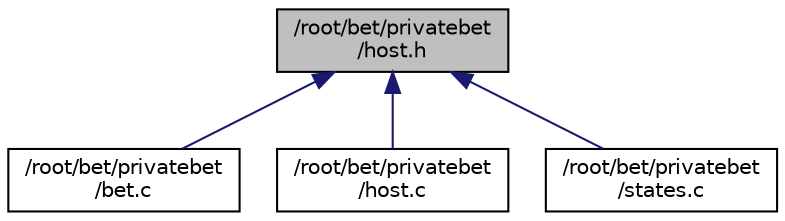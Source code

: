digraph "/root/bet/privatebet/host.h"
{
  edge [fontname="Helvetica",fontsize="10",labelfontname="Helvetica",labelfontsize="10"];
  node [fontname="Helvetica",fontsize="10",shape=record];
  Node22 [label="/root/bet/privatebet\l/host.h",height=0.2,width=0.4,color="black", fillcolor="grey75", style="filled", fontcolor="black"];
  Node22 -> Node23 [dir="back",color="midnightblue",fontsize="10",style="solid"];
  Node23 [label="/root/bet/privatebet\l/bet.c",height=0.2,width=0.4,color="black", fillcolor="white", style="filled",URL="$bet_8c.html"];
  Node22 -> Node24 [dir="back",color="midnightblue",fontsize="10",style="solid"];
  Node24 [label="/root/bet/privatebet\l/host.c",height=0.2,width=0.4,color="black", fillcolor="white", style="filled",URL="$host_8c.html"];
  Node22 -> Node25 [dir="back",color="midnightblue",fontsize="10",style="solid"];
  Node25 [label="/root/bet/privatebet\l/states.c",height=0.2,width=0.4,color="black", fillcolor="white", style="filled",URL="$states_8c.html"];
}
